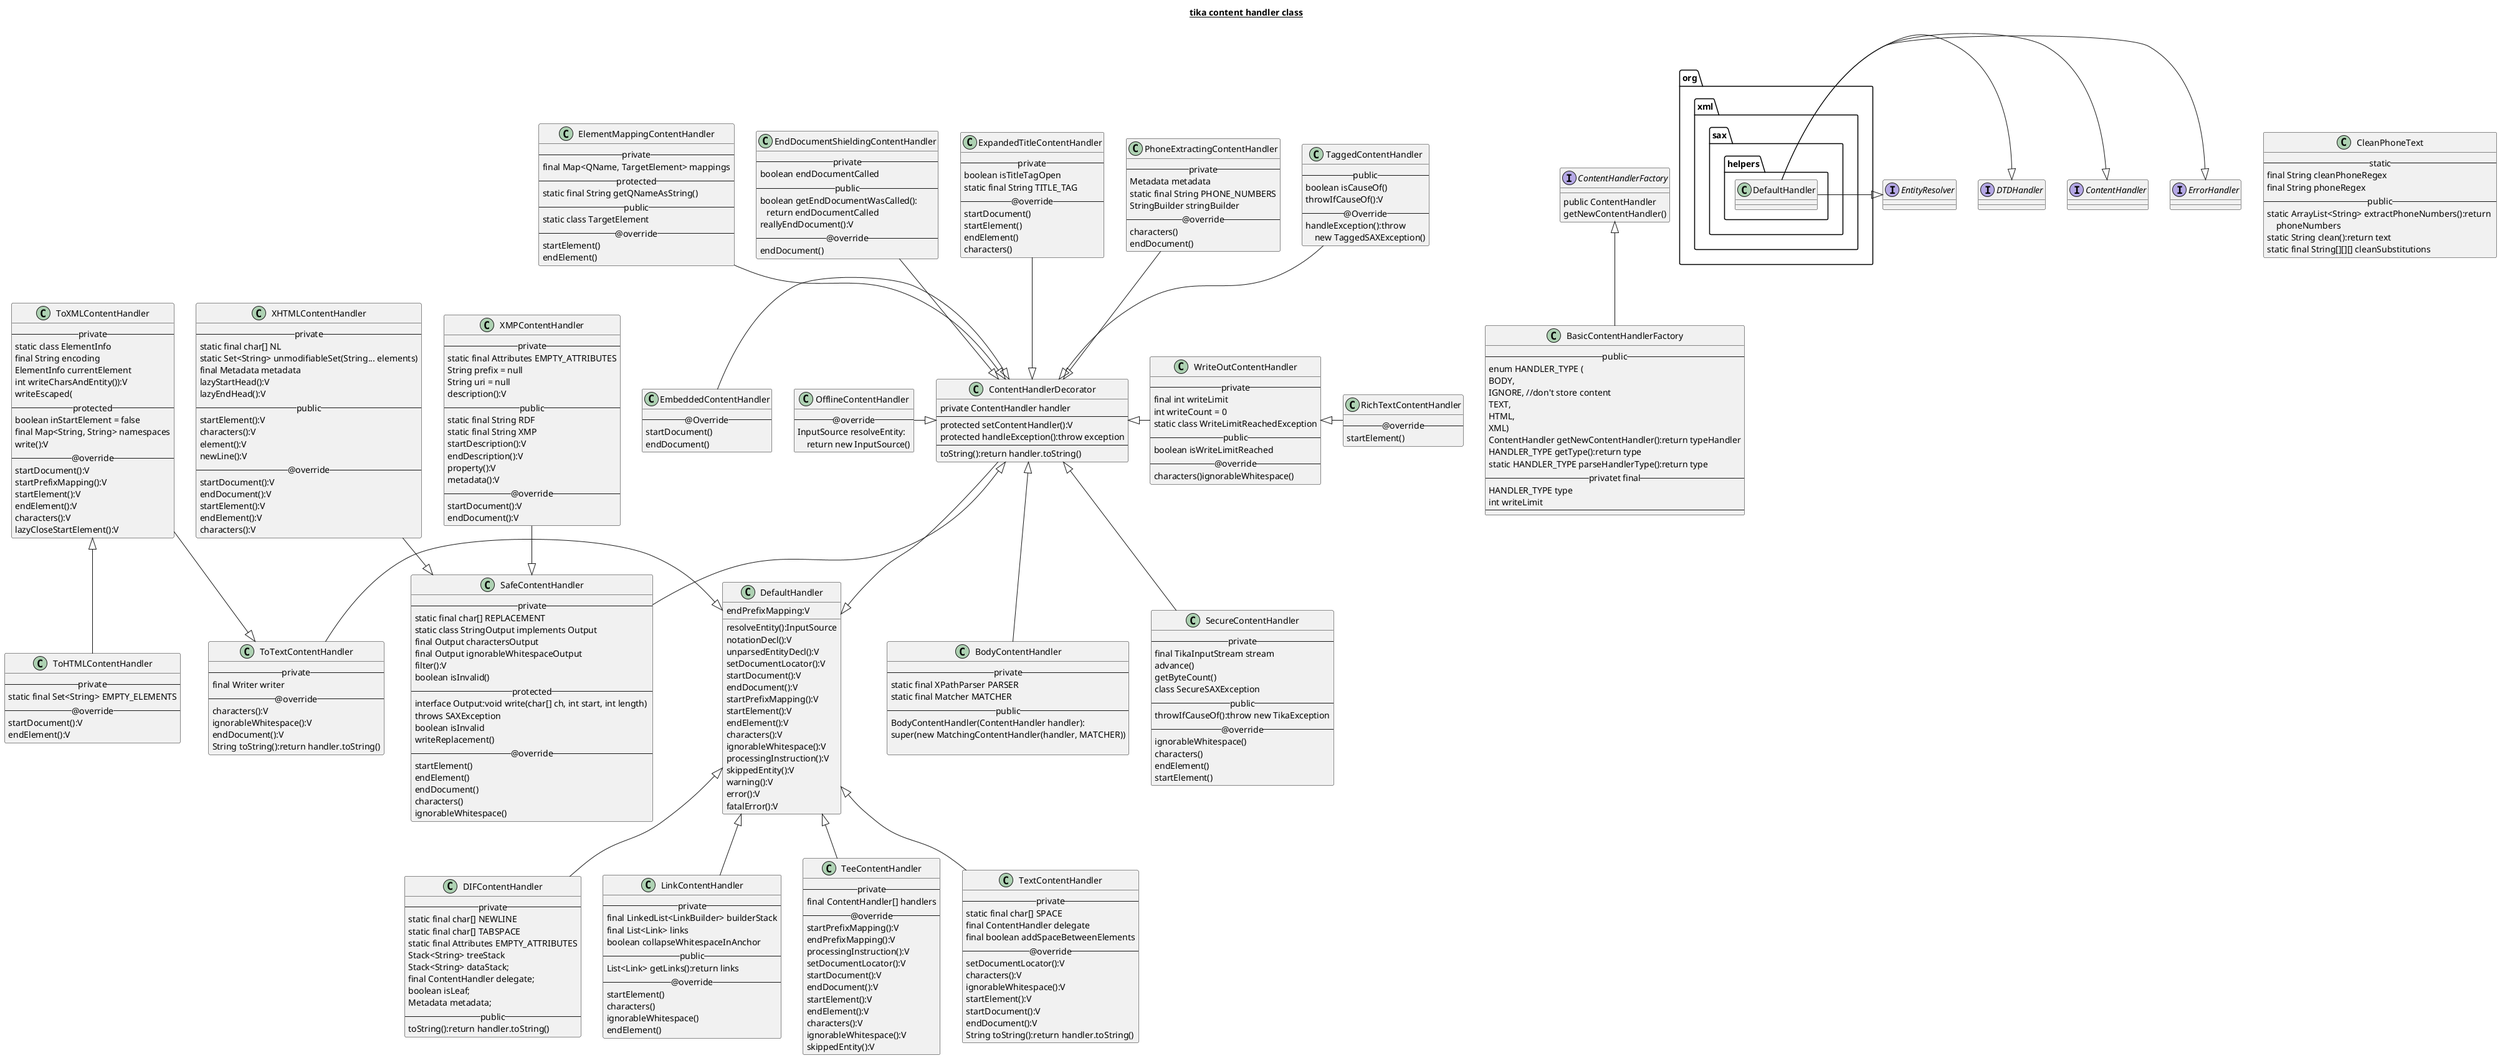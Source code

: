 @startuml
title
<u>tika content handler class</u>
end title
interface EntityResolver
interface DTDHandler
interface ContentHandler
interface ErrorHandler

package org.xml.sax.helpers{
class DefaultHandler
}
EntityResolver <|-left- DefaultHandler
DTDHandler <|-left- DefaultHandler
ContentHandler <|-right- DefaultHandler
ErrorHandler <|-right- DefaultHandler
class DefaultHandler{
resolveEntity():InputSource
notationDecl():V
unparsedEntityDecl():V
setDocumentLocator():V
startDocument():V
endDocument():V
startPrefixMapping():V
endPrefixMapping:V
startElement():V
endElement():V
characters():V
ignorableWhitespace():V
processingInstruction():V
skippedEntity():V
warning():V
error():V
fatalError():V
}

ContentHandlerDecorator -down-|> DefaultHandler
class ContentHandlerDecorator{
private ContentHandler handler
--
protected setContentHandler():V
protected handleException():throw exception
--
toString():return handler.toString()
}
interface ContentHandlerFactory
BasicContentHandlerFactory -up-|> ContentHandlerFactory
interface ContentHandlerFactory{
public ContentHandler \ngetNewContentHandler()
}
class BasicContentHandlerFactory{
--public--
 enum HANDLER_TYPE (
        BODY,
        IGNORE, //don't store content
        TEXT,
        HTML,
        XML)
ContentHandler getNewContentHandler():return typeHandler
HANDLER_TYPE getType():return type
static HANDLER_TYPE parseHandlerType():return type
--privatet final--
HANDLER_TYPE type
int writeLimit
--
}

BodyContentHandler -up-|> ContentHandlerDecorator
class BodyContentHandler{
--private--
static final XPathParser PARSER
static final Matcher MATCHER
--public--
BodyContentHandler(ContentHandler handler):\nsuper(new MatchingContentHandler(handler, MATCHER))

}
class CleanPhoneText{
--static--
final String cleanPhoneRegex
final String phoneRegex
--public--
static ArrayList<String> extractPhoneNumbers():return \n    phoneNumbers
static String clean():return text
static final String[][][] cleanSubstitutions
}

DIFContentHandler -up-|> DefaultHandler
class DIFContentHandler{
--private--
 static final char[] NEWLINE
 static final char[] TABSPACE
 static final Attributes EMPTY_ATTRIBUTES
 Stack<String> treeStack
Stack<String> dataStack;
final ContentHandler delegate;
boolean isLeaf;
Metadata metadata;
--public--
toString():return handler.toString()
}

ElementMappingContentHandler --|> ContentHandlerDecorator
class ElementMappingContentHandler{
--private--
final Map<QName, TargetElement> mappings
--protected--
static final String getQNameAsString()
--public--
static class TargetElement
--@override--
startElement()
endElement()
}

EmbeddedContentHandler -right-|> ContentHandlerDecorator
class EmbeddedContentHandler{
--@Override--
startDocument()
endDocument()
}

EndDocumentShieldingContentHandler--|> ContentHandlerDecorator
class EndDocumentShieldingContentHandler{
--private--
boolean endDocumentCalled
--public--
boolean getEndDocumentWasCalled():\n   return endDocumentCalled
reallyEndDocument():V
--@override--
endDocument()
}

ExpandedTitleContentHandler --|> ContentHandlerDecorator
class ExpandedTitleContentHandler{
--private--
boolean isTitleTagOpen
static final String TITLE_TAG
--@override--
startDocument()
startElement()
endElement()
characters()
}

LinkContentHandler -up-|> DefaultHandler
class LinkContentHandler{
--private--
final LinkedList<LinkBuilder> builderStack
final List<Link> links
boolean collapseWhitespaceInAnchor
--public--
List<Link> getLinks():return links
--@override--
startElement()
characters()
ignorableWhitespace()
endElement()
}

OfflineContentHandler -right-|> ContentHandlerDecorator
class OfflineContentHandler{
--@override--
InputSource resolveEntity:\n    return new InputSource()
}

PhoneExtractingContentHandler --|> ContentHandlerDecorator
class PhoneExtractingContentHandler{
--private--
Metadata metadata
static final String PHONE_NUMBERS
StringBuilder stringBuilder
--@override--
characters()
endDocument()
}

RichTextContentHandler -left-|> WriteOutContentHandler
WriteOutContentHandler -left-|> ContentHandlerDecorator
class RichTextContentHandler{
--@override--
startElement()
}
class WriteOutContentHandler {
--private--
final int writeLimit
int writeCount = 0
static class WriteLimitReachedException
--public--
boolean isWriteLimitReached
--@override--
characters()ignorableWhitespace()
}

SafeContentHandler -up-|> ContentHandlerDecorator
class SafeContentHandler{
--private--
static final char[] REPLACEMENT
static class StringOutput implements Output
final Output charactersOutput
final Output ignorableWhitespaceOutput
filter():V
boolean isInvalid()
--protected--
interface Output:void write(char[] ch, int start, int length) \nthrows SAXException
boolean isInvalid
writeReplacement()
--@override--
startElement()
endElement()
endDocument()
characters()
ignorableWhitespace()
}

SecureContentHandler -up-|> ContentHandlerDecorator
class SecureContentHandler{
--private--
final TikaInputStream stream
advance()
getByteCount()
class SecureSAXException
--public--
throwIfCauseOf():throw new TikaException
--@override--
ignorableWhitespace()
characters()
endElement()
startElement()
}

TaggedContentHandler -down-|> ContentHandlerDecorator
class TaggedContentHandler{
--public--
boolean isCauseOf()
throwIfCauseOf():V
--@Override--
handleException():throw\n    new TaggedSAXException()
}

TeeContentHandler -up-|> DefaultHandler
class TeeContentHandler{
--private--
final ContentHandler[] handlers
--@override--
startPrefixMapping():V
endPrefixMapping():V
processingInstruction():V
setDocumentLocator():V
startDocument():V
endDocument():V
startElement():V
endElement():V
characters():V
ignorableWhitespace():V
skippedEntity():V
}

TextContentHandler -up-|> DefaultHandler
class TextContentHandler{
--private--
static final char[] SPACE
final ContentHandler delegate
final boolean addSpaceBetweenElements
--@override--
setDocumentLocator():V
characters():V
ignorableWhitespace():V
startElement():V
startDocument():V
endDocument():V
String toString():return handler.toString()
}

ToTextContentHandler-right-|>DefaultHandler
class ToTextContentHandler{
--private--
final Writer writer
--@override--
characters():V
ignorableWhitespace():V
endDocument():V
String toString():return handler.toString()
}

ToXMLContentHandler -down-|> ToTextContentHandler
class ToXMLContentHandler{
--private--
static class ElementInfo
final String encoding
ElementInfo currentElement
int writeCharsAndEntity()):V
writeEscaped(
--protected--
boolean inStartElement = false
final Map<String, String> namespaces
write():V
--@override--
startDocument():V
startPrefixMapping():V
startElement():V
endElement():V
characters():V
lazyCloseStartElement():V
}

ToHTMLContentHandler -up-|> ToXMLContentHandler
class ToHTMLContentHandler{
--private--
static final Set<String> EMPTY_ELEMENTS
--@override--
startDocument():V
endElement():V
}

XHTMLContentHandler --|> SafeContentHandler
class XHTMLContentHandler{
--private--
static final char[] NL
static Set<String> unmodifiableSet(String... elements)
final Metadata metadata
lazyStartHead():V
lazyEndHead():V
--public--
startElement():V
characters():V
element():V
newLine():V
--@override--
startDocument():V
endDocument():V
startElement():V
endElement():V
characters():V
}

XMPContentHandler --|> SafeContentHandler
class XMPContentHandler{
--private--
static final Attributes EMPTY_ATTRIBUTES
String prefix = null
String uri = null
description():V
--public--
static final String RDF
static final String XMP
startDescription():V
endDescription():V
property():V
metadata():V
--@override--
startDocument():V
endDocument():V
}
@enduml